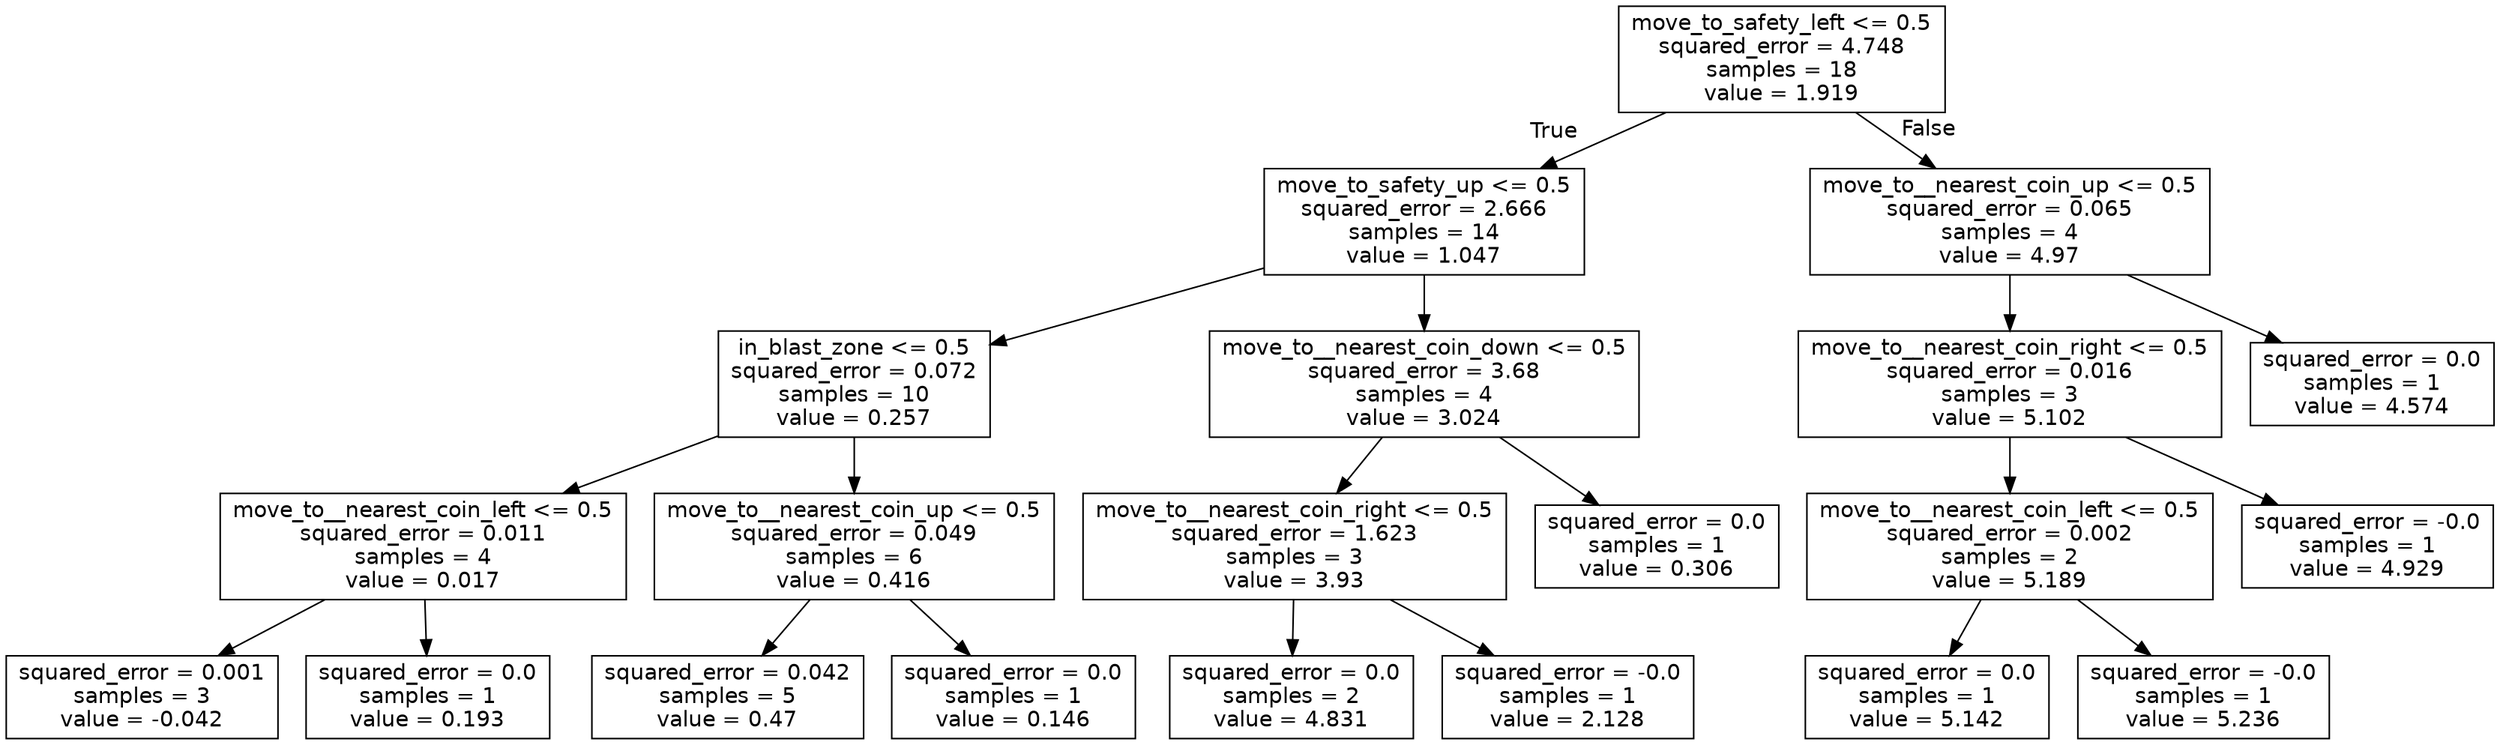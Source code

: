 digraph Tree {
node [shape=box, fontname="helvetica"] ;
edge [fontname="helvetica"] ;
0 [label="move_to_safety_left <= 0.5\nsquared_error = 4.748\nsamples = 18\nvalue = 1.919"] ;
1 [label="move_to_safety_up <= 0.5\nsquared_error = 2.666\nsamples = 14\nvalue = 1.047"] ;
0 -> 1 [labeldistance=2.5, labelangle=45, headlabel="True"] ;
2 [label="in_blast_zone <= 0.5\nsquared_error = 0.072\nsamples = 10\nvalue = 0.257"] ;
1 -> 2 ;
3 [label="move_to__nearest_coin_left <= 0.5\nsquared_error = 0.011\nsamples = 4\nvalue = 0.017"] ;
2 -> 3 ;
4 [label="squared_error = 0.001\nsamples = 3\nvalue = -0.042"] ;
3 -> 4 ;
5 [label="squared_error = 0.0\nsamples = 1\nvalue = 0.193"] ;
3 -> 5 ;
6 [label="move_to__nearest_coin_up <= 0.5\nsquared_error = 0.049\nsamples = 6\nvalue = 0.416"] ;
2 -> 6 ;
7 [label="squared_error = 0.042\nsamples = 5\nvalue = 0.47"] ;
6 -> 7 ;
8 [label="squared_error = 0.0\nsamples = 1\nvalue = 0.146"] ;
6 -> 8 ;
9 [label="move_to__nearest_coin_down <= 0.5\nsquared_error = 3.68\nsamples = 4\nvalue = 3.024"] ;
1 -> 9 ;
10 [label="move_to__nearest_coin_right <= 0.5\nsquared_error = 1.623\nsamples = 3\nvalue = 3.93"] ;
9 -> 10 ;
11 [label="squared_error = 0.0\nsamples = 2\nvalue = 4.831"] ;
10 -> 11 ;
12 [label="squared_error = -0.0\nsamples = 1\nvalue = 2.128"] ;
10 -> 12 ;
13 [label="squared_error = 0.0\nsamples = 1\nvalue = 0.306"] ;
9 -> 13 ;
14 [label="move_to__nearest_coin_up <= 0.5\nsquared_error = 0.065\nsamples = 4\nvalue = 4.97"] ;
0 -> 14 [labeldistance=2.5, labelangle=-45, headlabel="False"] ;
15 [label="move_to__nearest_coin_right <= 0.5\nsquared_error = 0.016\nsamples = 3\nvalue = 5.102"] ;
14 -> 15 ;
16 [label="move_to__nearest_coin_left <= 0.5\nsquared_error = 0.002\nsamples = 2\nvalue = 5.189"] ;
15 -> 16 ;
17 [label="squared_error = 0.0\nsamples = 1\nvalue = 5.142"] ;
16 -> 17 ;
18 [label="squared_error = -0.0\nsamples = 1\nvalue = 5.236"] ;
16 -> 18 ;
19 [label="squared_error = -0.0\nsamples = 1\nvalue = 4.929"] ;
15 -> 19 ;
20 [label="squared_error = 0.0\nsamples = 1\nvalue = 4.574"] ;
14 -> 20 ;
}